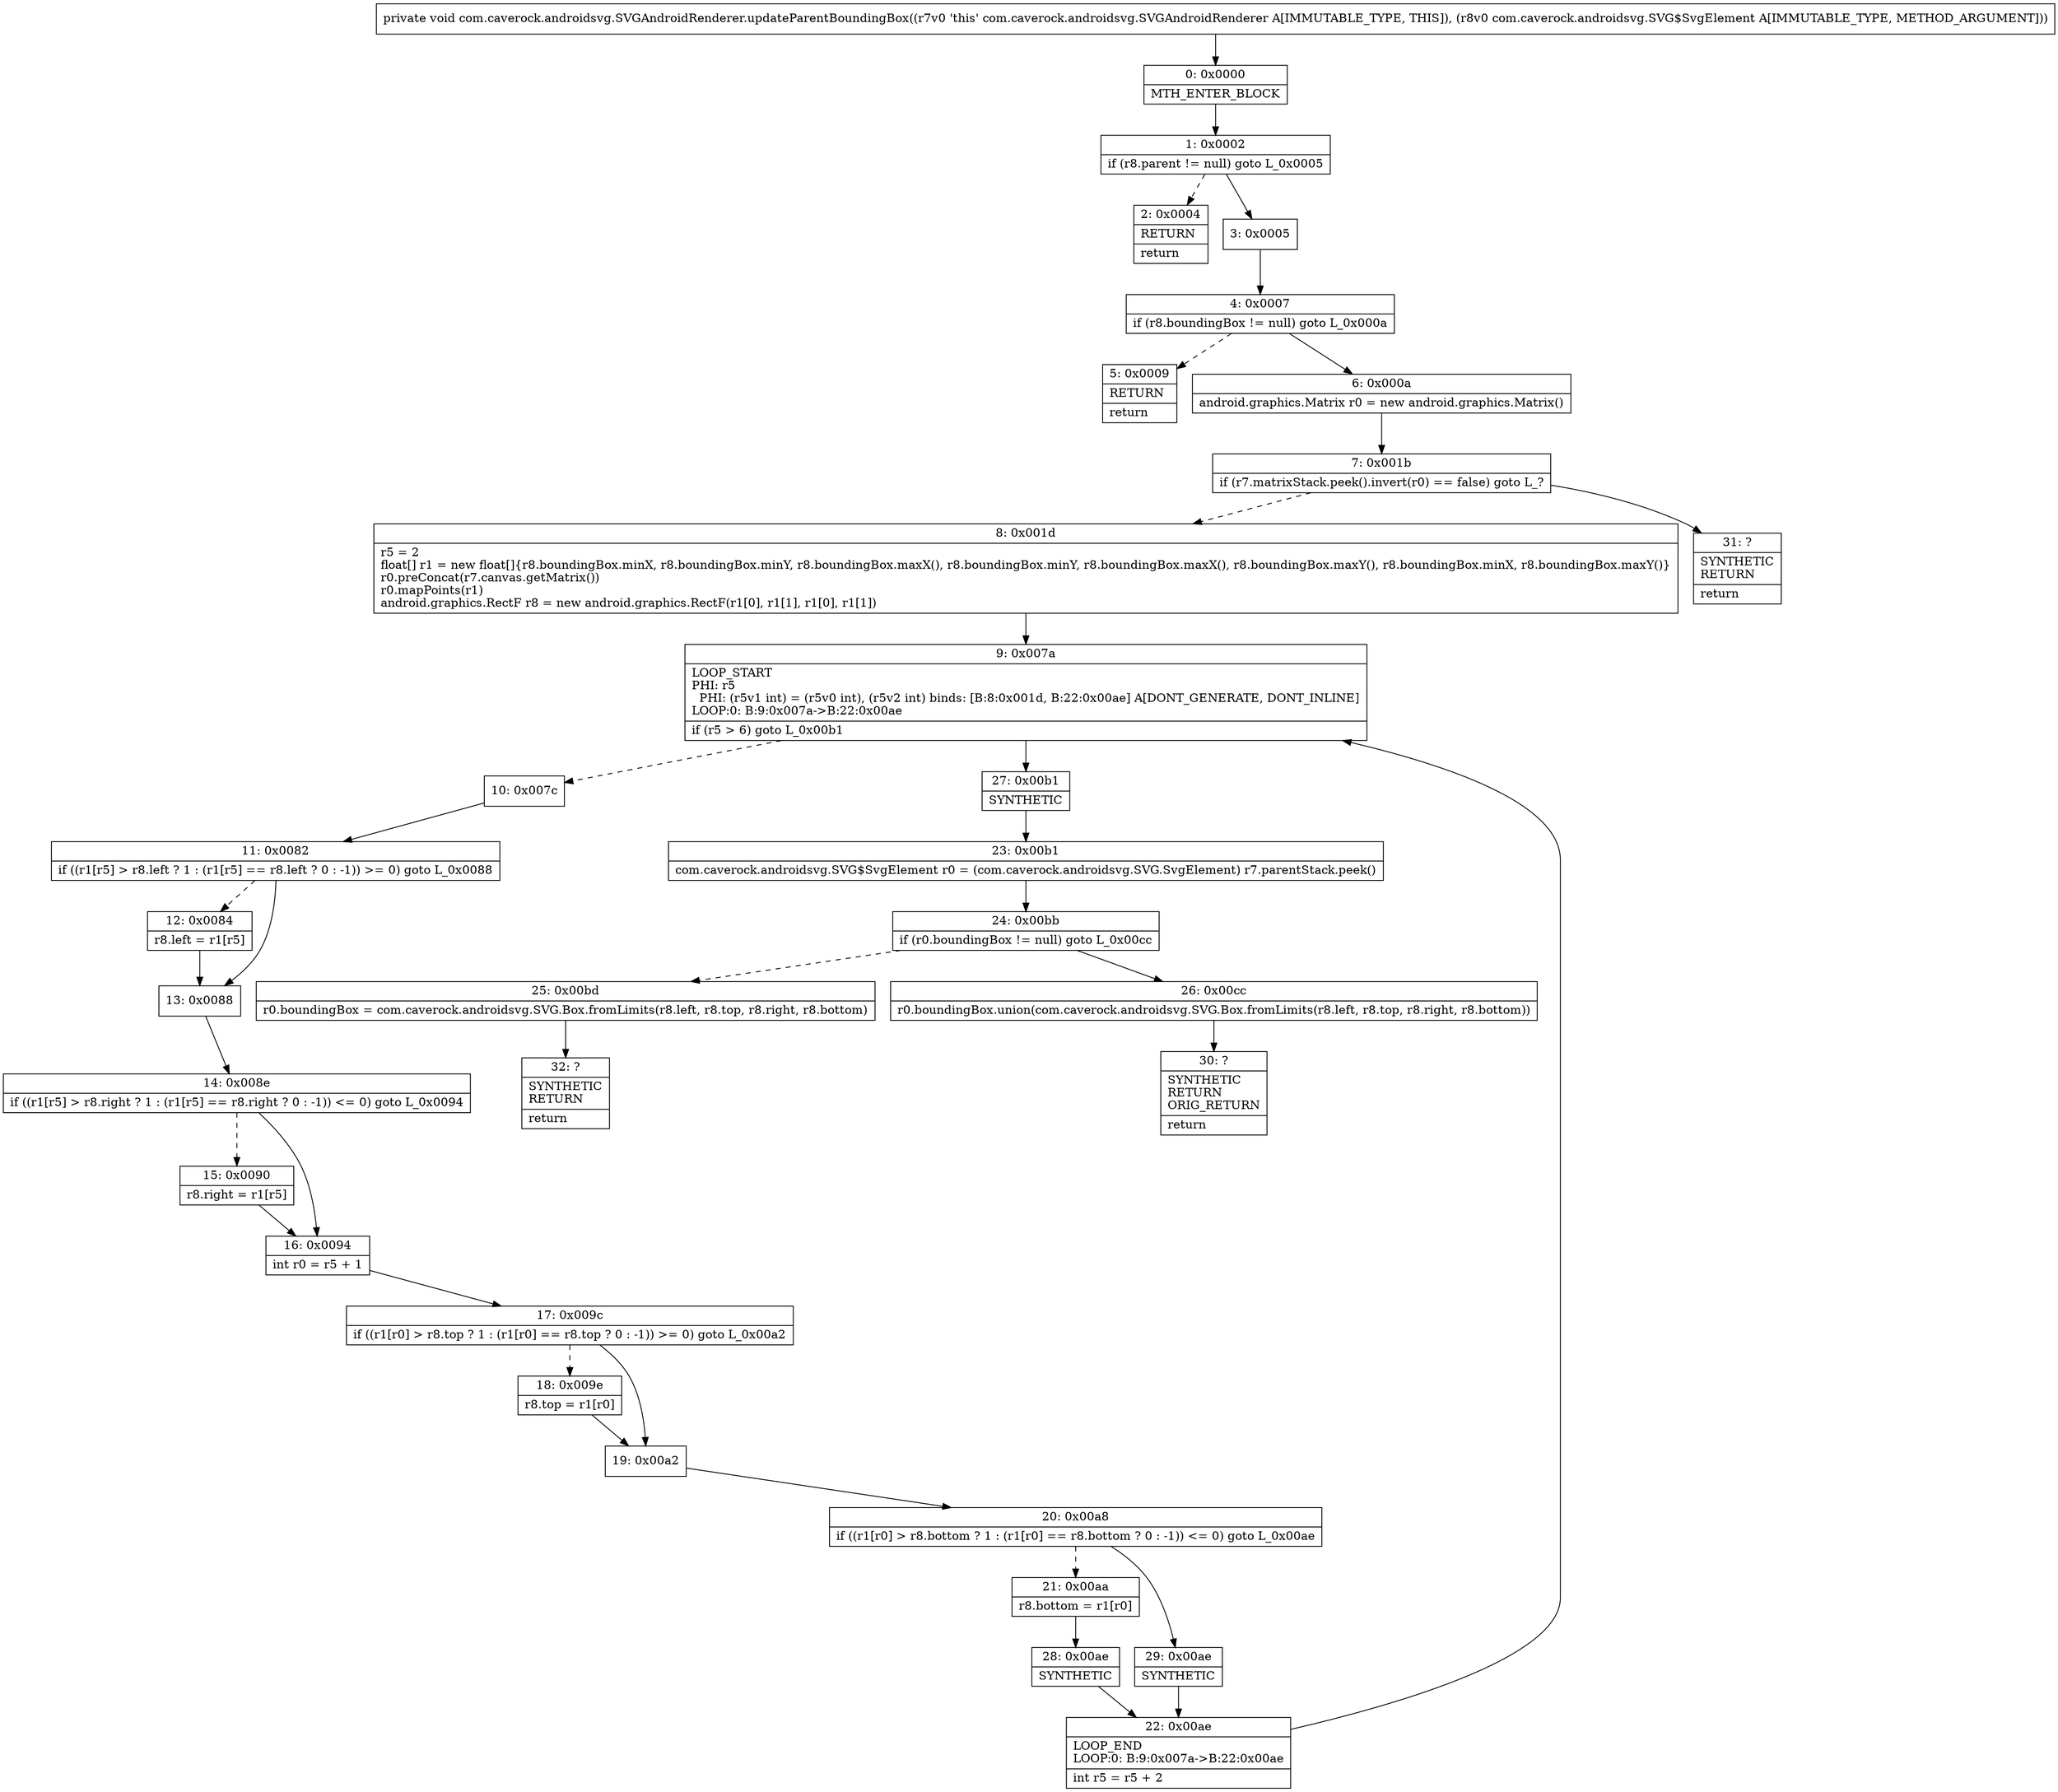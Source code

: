digraph "CFG forcom.caverock.androidsvg.SVGAndroidRenderer.updateParentBoundingBox(Lcom\/caverock\/androidsvg\/SVG$SvgElement;)V" {
Node_0 [shape=record,label="{0\:\ 0x0000|MTH_ENTER_BLOCK\l}"];
Node_1 [shape=record,label="{1\:\ 0x0002|if (r8.parent != null) goto L_0x0005\l}"];
Node_2 [shape=record,label="{2\:\ 0x0004|RETURN\l|return\l}"];
Node_3 [shape=record,label="{3\:\ 0x0005}"];
Node_4 [shape=record,label="{4\:\ 0x0007|if (r8.boundingBox != null) goto L_0x000a\l}"];
Node_5 [shape=record,label="{5\:\ 0x0009|RETURN\l|return\l}"];
Node_6 [shape=record,label="{6\:\ 0x000a|android.graphics.Matrix r0 = new android.graphics.Matrix()\l}"];
Node_7 [shape=record,label="{7\:\ 0x001b|if (r7.matrixStack.peek().invert(r0) == false) goto L_?\l}"];
Node_8 [shape=record,label="{8\:\ 0x001d|r5 = 2\lfloat[] r1 = new float[]\{r8.boundingBox.minX, r8.boundingBox.minY, r8.boundingBox.maxX(), r8.boundingBox.minY, r8.boundingBox.maxX(), r8.boundingBox.maxY(), r8.boundingBox.minX, r8.boundingBox.maxY()\}\lr0.preConcat(r7.canvas.getMatrix())\lr0.mapPoints(r1)\landroid.graphics.RectF r8 = new android.graphics.RectF(r1[0], r1[1], r1[0], r1[1])\l}"];
Node_9 [shape=record,label="{9\:\ 0x007a|LOOP_START\lPHI: r5 \l  PHI: (r5v1 int) = (r5v0 int), (r5v2 int) binds: [B:8:0x001d, B:22:0x00ae] A[DONT_GENERATE, DONT_INLINE]\lLOOP:0: B:9:0x007a\-\>B:22:0x00ae\l|if (r5 \> 6) goto L_0x00b1\l}"];
Node_10 [shape=record,label="{10\:\ 0x007c}"];
Node_11 [shape=record,label="{11\:\ 0x0082|if ((r1[r5] \> r8.left ? 1 : (r1[r5] == r8.left ? 0 : \-1)) \>= 0) goto L_0x0088\l}"];
Node_12 [shape=record,label="{12\:\ 0x0084|r8.left = r1[r5]\l}"];
Node_13 [shape=record,label="{13\:\ 0x0088}"];
Node_14 [shape=record,label="{14\:\ 0x008e|if ((r1[r5] \> r8.right ? 1 : (r1[r5] == r8.right ? 0 : \-1)) \<= 0) goto L_0x0094\l}"];
Node_15 [shape=record,label="{15\:\ 0x0090|r8.right = r1[r5]\l}"];
Node_16 [shape=record,label="{16\:\ 0x0094|int r0 = r5 + 1\l}"];
Node_17 [shape=record,label="{17\:\ 0x009c|if ((r1[r0] \> r8.top ? 1 : (r1[r0] == r8.top ? 0 : \-1)) \>= 0) goto L_0x00a2\l}"];
Node_18 [shape=record,label="{18\:\ 0x009e|r8.top = r1[r0]\l}"];
Node_19 [shape=record,label="{19\:\ 0x00a2}"];
Node_20 [shape=record,label="{20\:\ 0x00a8|if ((r1[r0] \> r8.bottom ? 1 : (r1[r0] == r8.bottom ? 0 : \-1)) \<= 0) goto L_0x00ae\l}"];
Node_21 [shape=record,label="{21\:\ 0x00aa|r8.bottom = r1[r0]\l}"];
Node_22 [shape=record,label="{22\:\ 0x00ae|LOOP_END\lLOOP:0: B:9:0x007a\-\>B:22:0x00ae\l|int r5 = r5 + 2\l}"];
Node_23 [shape=record,label="{23\:\ 0x00b1|com.caverock.androidsvg.SVG$SvgElement r0 = (com.caverock.androidsvg.SVG.SvgElement) r7.parentStack.peek()\l}"];
Node_24 [shape=record,label="{24\:\ 0x00bb|if (r0.boundingBox != null) goto L_0x00cc\l}"];
Node_25 [shape=record,label="{25\:\ 0x00bd|r0.boundingBox = com.caverock.androidsvg.SVG.Box.fromLimits(r8.left, r8.top, r8.right, r8.bottom)\l}"];
Node_26 [shape=record,label="{26\:\ 0x00cc|r0.boundingBox.union(com.caverock.androidsvg.SVG.Box.fromLimits(r8.left, r8.top, r8.right, r8.bottom))\l}"];
Node_27 [shape=record,label="{27\:\ 0x00b1|SYNTHETIC\l}"];
Node_28 [shape=record,label="{28\:\ 0x00ae|SYNTHETIC\l}"];
Node_29 [shape=record,label="{29\:\ 0x00ae|SYNTHETIC\l}"];
Node_30 [shape=record,label="{30\:\ ?|SYNTHETIC\lRETURN\lORIG_RETURN\l|return\l}"];
Node_31 [shape=record,label="{31\:\ ?|SYNTHETIC\lRETURN\l|return\l}"];
Node_32 [shape=record,label="{32\:\ ?|SYNTHETIC\lRETURN\l|return\l}"];
MethodNode[shape=record,label="{private void com.caverock.androidsvg.SVGAndroidRenderer.updateParentBoundingBox((r7v0 'this' com.caverock.androidsvg.SVGAndroidRenderer A[IMMUTABLE_TYPE, THIS]), (r8v0 com.caverock.androidsvg.SVG$SvgElement A[IMMUTABLE_TYPE, METHOD_ARGUMENT])) }"];
MethodNode -> Node_0;
Node_0 -> Node_1;
Node_1 -> Node_2[style=dashed];
Node_1 -> Node_3;
Node_3 -> Node_4;
Node_4 -> Node_5[style=dashed];
Node_4 -> Node_6;
Node_6 -> Node_7;
Node_7 -> Node_8[style=dashed];
Node_7 -> Node_31;
Node_8 -> Node_9;
Node_9 -> Node_10[style=dashed];
Node_9 -> Node_27;
Node_10 -> Node_11;
Node_11 -> Node_12[style=dashed];
Node_11 -> Node_13;
Node_12 -> Node_13;
Node_13 -> Node_14;
Node_14 -> Node_15[style=dashed];
Node_14 -> Node_16;
Node_15 -> Node_16;
Node_16 -> Node_17;
Node_17 -> Node_18[style=dashed];
Node_17 -> Node_19;
Node_18 -> Node_19;
Node_19 -> Node_20;
Node_20 -> Node_21[style=dashed];
Node_20 -> Node_29;
Node_21 -> Node_28;
Node_22 -> Node_9;
Node_23 -> Node_24;
Node_24 -> Node_25[style=dashed];
Node_24 -> Node_26;
Node_25 -> Node_32;
Node_26 -> Node_30;
Node_27 -> Node_23;
Node_28 -> Node_22;
Node_29 -> Node_22;
}

